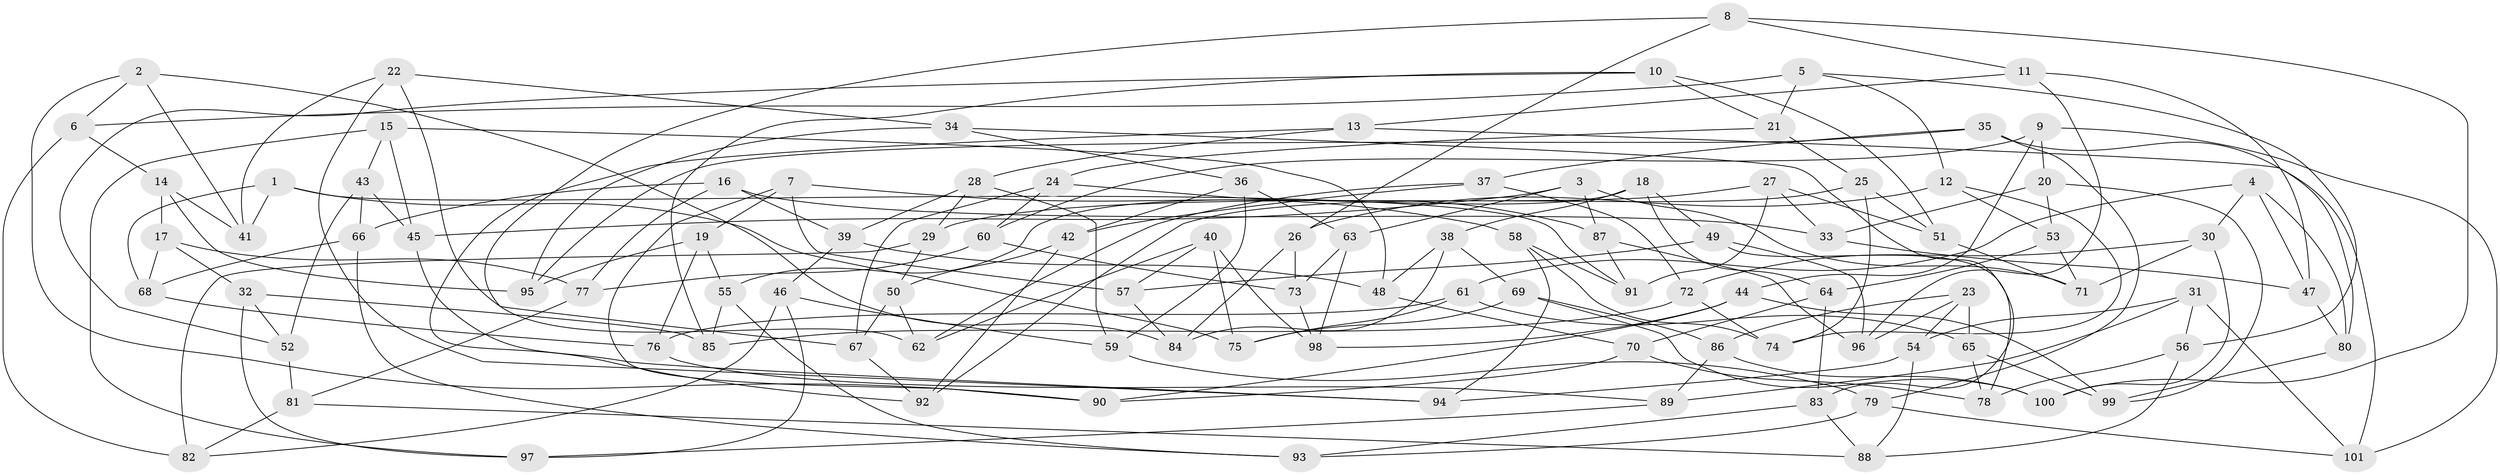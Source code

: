 // Generated by graph-tools (version 1.1) at 2025/11/02/27/25 16:11:47]
// undirected, 101 vertices, 202 edges
graph export_dot {
graph [start="1"]
  node [color=gray90,style=filled];
  1;
  2;
  3;
  4;
  5;
  6;
  7;
  8;
  9;
  10;
  11;
  12;
  13;
  14;
  15;
  16;
  17;
  18;
  19;
  20;
  21;
  22;
  23;
  24;
  25;
  26;
  27;
  28;
  29;
  30;
  31;
  32;
  33;
  34;
  35;
  36;
  37;
  38;
  39;
  40;
  41;
  42;
  43;
  44;
  45;
  46;
  47;
  48;
  49;
  50;
  51;
  52;
  53;
  54;
  55;
  56;
  57;
  58;
  59;
  60;
  61;
  62;
  63;
  64;
  65;
  66;
  67;
  68;
  69;
  70;
  71;
  72;
  73;
  74;
  75;
  76;
  77;
  78;
  79;
  80;
  81;
  82;
  83;
  84;
  85;
  86;
  87;
  88;
  89;
  90;
  91;
  92;
  93;
  94;
  95;
  96;
  97;
  98;
  99;
  100;
  101;
  1 -- 41;
  1 -- 75;
  1 -- 91;
  1 -- 68;
  2 -- 6;
  2 -- 41;
  2 -- 84;
  2 -- 90;
  3 -- 87;
  3 -- 71;
  3 -- 45;
  3 -- 63;
  4 -- 47;
  4 -- 30;
  4 -- 61;
  4 -- 80;
  5 -- 56;
  5 -- 6;
  5 -- 21;
  5 -- 12;
  6 -- 14;
  6 -- 82;
  7 -- 90;
  7 -- 19;
  7 -- 58;
  7 -- 57;
  8 -- 11;
  8 -- 26;
  8 -- 67;
  8 -- 100;
  9 -- 20;
  9 -- 101;
  9 -- 60;
  9 -- 44;
  10 -- 51;
  10 -- 85;
  10 -- 21;
  10 -- 52;
  11 -- 47;
  11 -- 13;
  11 -- 96;
  12 -- 74;
  12 -- 26;
  12 -- 53;
  13 -- 28;
  13 -- 92;
  13 -- 101;
  14 -- 95;
  14 -- 41;
  14 -- 17;
  15 -- 97;
  15 -- 43;
  15 -- 45;
  15 -- 48;
  16 -- 39;
  16 -- 66;
  16 -- 33;
  16 -- 77;
  17 -- 32;
  17 -- 68;
  17 -- 77;
  18 -- 38;
  18 -- 55;
  18 -- 64;
  18 -- 49;
  19 -- 95;
  19 -- 76;
  19 -- 55;
  20 -- 99;
  20 -- 33;
  20 -- 53;
  21 -- 24;
  21 -- 25;
  22 -- 41;
  22 -- 34;
  22 -- 94;
  22 -- 62;
  23 -- 96;
  23 -- 65;
  23 -- 54;
  23 -- 86;
  24 -- 87;
  24 -- 60;
  24 -- 67;
  25 -- 74;
  25 -- 92;
  25 -- 51;
  26 -- 84;
  26 -- 73;
  27 -- 91;
  27 -- 33;
  27 -- 51;
  27 -- 29;
  28 -- 39;
  28 -- 59;
  28 -- 29;
  29 -- 50;
  29 -- 82;
  30 -- 72;
  30 -- 71;
  30 -- 100;
  31 -- 89;
  31 -- 56;
  31 -- 54;
  31 -- 101;
  32 -- 97;
  32 -- 52;
  32 -- 85;
  33 -- 47;
  34 -- 95;
  34 -- 36;
  34 -- 83;
  35 -- 79;
  35 -- 80;
  35 -- 95;
  35 -- 37;
  36 -- 59;
  36 -- 42;
  36 -- 63;
  37 -- 42;
  37 -- 62;
  37 -- 72;
  38 -- 48;
  38 -- 69;
  38 -- 84;
  39 -- 46;
  39 -- 48;
  40 -- 98;
  40 -- 57;
  40 -- 62;
  40 -- 75;
  42 -- 50;
  42 -- 92;
  43 -- 66;
  43 -- 45;
  43 -- 52;
  44 -- 90;
  44 -- 98;
  44 -- 99;
  45 -- 94;
  46 -- 82;
  46 -- 59;
  46 -- 97;
  47 -- 80;
  48 -- 70;
  49 -- 78;
  49 -- 57;
  49 -- 96;
  50 -- 62;
  50 -- 67;
  51 -- 71;
  52 -- 81;
  53 -- 71;
  53 -- 64;
  54 -- 88;
  54 -- 94;
  55 -- 93;
  55 -- 85;
  56 -- 88;
  56 -- 78;
  57 -- 84;
  58 -- 91;
  58 -- 74;
  58 -- 94;
  59 -- 79;
  60 -- 73;
  60 -- 77;
  61 -- 75;
  61 -- 76;
  61 -- 65;
  63 -- 98;
  63 -- 73;
  64 -- 83;
  64 -- 70;
  65 -- 99;
  65 -- 78;
  66 -- 93;
  66 -- 68;
  67 -- 92;
  68 -- 76;
  69 -- 86;
  69 -- 75;
  69 -- 100;
  70 -- 78;
  70 -- 90;
  72 -- 85;
  72 -- 74;
  73 -- 98;
  76 -- 89;
  77 -- 81;
  79 -- 101;
  79 -- 93;
  80 -- 99;
  81 -- 82;
  81 -- 88;
  83 -- 88;
  83 -- 93;
  86 -- 100;
  86 -- 89;
  87 -- 96;
  87 -- 91;
  89 -- 97;
}
